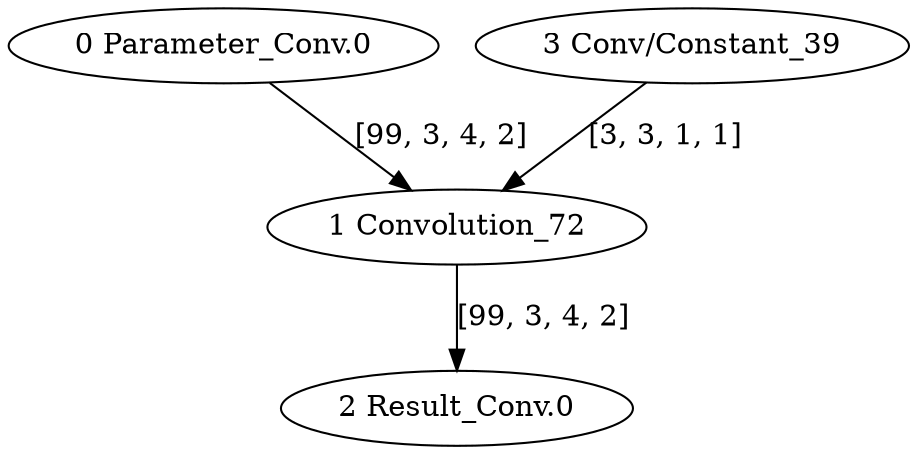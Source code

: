 strict digraph  {
"0 Parameter_Conv.0" [id=0, type=Parameter];
"1 Convolution_72" [id=1, type=Convolution];
"2 Result_Conv.0" [id=2, type=Result];
"3 Conv/Constant_39" [id=3, type=Constant];
"0 Parameter_Conv.0" -> "1 Convolution_72"  [label="[99, 3, 4, 2]", style=solid];
"1 Convolution_72" -> "2 Result_Conv.0"  [label="[99, 3, 4, 2]", style=solid];
"3 Conv/Constant_39" -> "1 Convolution_72"  [label="[3, 3, 1, 1]", style=solid];
}

